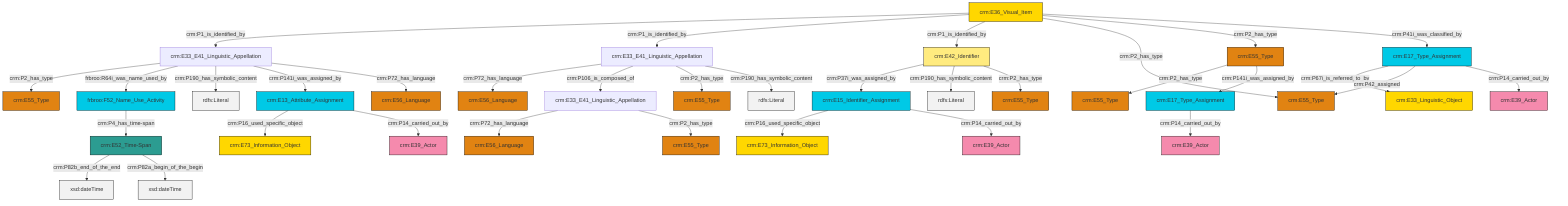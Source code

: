 graph TD
classDef Literal fill:#f2f2f2,stroke:#000000;
classDef CRM_Entity fill:#FFFFFF,stroke:#000000;
classDef Temporal_Entity fill:#00C9E6, stroke:#000000;
classDef Type fill:#E18312, stroke:#000000;
classDef Time-Span fill:#2C9C91, stroke:#000000;
classDef Appellation fill:#FFEB7F, stroke:#000000;
classDef Place fill:#008836, stroke:#000000;
classDef Persistent_Item fill:#B266B2, stroke:#000000;
classDef Conceptual_Object fill:#FFD700, stroke:#000000;
classDef Physical_Thing fill:#D2B48C, stroke:#000000;
classDef Actor fill:#f58aad, stroke:#000000;
classDef PC_Classes fill:#4ce600, stroke:#000000;
classDef Multi fill:#cccccc,stroke:#000000;

0["crm:E36_Visual_Item"]:::Conceptual_Object -->|crm:P1_is_identified_by| 1["crm:E33_E41_Linguistic_Appellation"]:::Default
4["crm:E42_Identifier"]:::Appellation -->|crm:P37i_was_assigned_by| 5["crm:E15_Identifier_Assignment"]:::Temporal_Entity
0["crm:E36_Visual_Item"]:::Conceptual_Object -->|crm:P1_is_identified_by| 6["crm:E33_E41_Linguistic_Appellation"]:::Default
6["crm:E33_E41_Linguistic_Appellation"]:::Default -->|crm:P72_has_language| 9["crm:E56_Language"]:::Type
7["crm:E13_Attribute_Assignment"]:::Temporal_Entity -->|crm:P16_used_specific_object| 14["crm:E73_Information_Object"]:::Conceptual_Object
15["crm:E17_Type_Assignment"]:::Temporal_Entity -->|crm:P67i_is_referred_to_by| 16["crm:E33_Linguistic_Object"]:::Conceptual_Object
17["crm:E55_Type"]:::Type -->|crm:P2_has_type| 18["crm:E55_Type"]:::Type
19["crm:E33_E41_Linguistic_Appellation"]:::Default -->|crm:P72_has_language| 20["crm:E56_Language"]:::Type
1["crm:E33_E41_Linguistic_Appellation"]:::Default -->|crm:P2_has_type| 21["crm:E55_Type"]:::Type
22["crm:E52_Time-Span"]:::Time-Span -->|crm:P82b_end_of_the_end| 23[xsd:dateTime]:::Literal
4["crm:E42_Identifier"]:::Appellation -->|crm:P190_has_symbolic_content| 31[rdfs:Literal]:::Literal
33["crm:E17_Type_Assignment"]:::Temporal_Entity -->|crm:P14_carried_out_by| 12["crm:E39_Actor"]:::Actor
1["crm:E33_E41_Linguistic_Appellation"]:::Default -->|frbroo:R64i_was_name_used_by| 2["frbroo:F52_Name_Use_Activity"]:::Temporal_Entity
0["crm:E36_Visual_Item"]:::Conceptual_Object -->|crm:P1_is_identified_by| 4["crm:E42_Identifier"]:::Appellation
0["crm:E36_Visual_Item"]:::Conceptual_Object -->|crm:P2_has_type| 35["crm:E55_Type"]:::Type
4["crm:E42_Identifier"]:::Appellation -->|crm:P2_has_type| 26["crm:E55_Type"]:::Type
1["crm:E33_E41_Linguistic_Appellation"]:::Default -->|crm:P190_has_symbolic_content| 36[rdfs:Literal]:::Literal
6["crm:E33_E41_Linguistic_Appellation"]:::Default -->|crm:P106_is_composed_of| 19["crm:E33_E41_Linguistic_Appellation"]:::Default
5["crm:E15_Identifier_Assignment"]:::Temporal_Entity -->|crm:P16_used_specific_object| 38["crm:E73_Information_Object"]:::Conceptual_Object
15["crm:E17_Type_Assignment"]:::Temporal_Entity -->|crm:P42_assigned| 35["crm:E55_Type"]:::Type
1["crm:E33_E41_Linguistic_Appellation"]:::Default -->|crm:P141i_was_assigned_by| 7["crm:E13_Attribute_Assignment"]:::Temporal_Entity
22["crm:E52_Time-Span"]:::Time-Span -->|crm:P82a_begin_of_the_begin| 44[xsd:dateTime]:::Literal
15["crm:E17_Type_Assignment"]:::Temporal_Entity -->|crm:P14_carried_out_by| 29["crm:E39_Actor"]:::Actor
0["crm:E36_Visual_Item"]:::Conceptual_Object -->|crm:P2_has_type| 17["crm:E55_Type"]:::Type
5["crm:E15_Identifier_Assignment"]:::Temporal_Entity -->|crm:P14_carried_out_by| 47["crm:E39_Actor"]:::Actor
2["frbroo:F52_Name_Use_Activity"]:::Temporal_Entity -->|crm:P4_has_time-span| 22["crm:E52_Time-Span"]:::Time-Span
19["crm:E33_E41_Linguistic_Appellation"]:::Default -->|crm:P2_has_type| 24["crm:E55_Type"]:::Type
6["crm:E33_E41_Linguistic_Appellation"]:::Default -->|crm:P2_has_type| 53["crm:E55_Type"]:::Type
17["crm:E55_Type"]:::Type -->|crm:P141i_was_assigned_by| 33["crm:E17_Type_Assignment"]:::Temporal_Entity
7["crm:E13_Attribute_Assignment"]:::Temporal_Entity -->|crm:P14_carried_out_by| 39["crm:E39_Actor"]:::Actor
1["crm:E33_E41_Linguistic_Appellation"]:::Default -->|crm:P72_has_language| 10["crm:E56_Language"]:::Type
0["crm:E36_Visual_Item"]:::Conceptual_Object -->|crm:P41i_was_classified_by| 15["crm:E17_Type_Assignment"]:::Temporal_Entity
6["crm:E33_E41_Linguistic_Appellation"]:::Default -->|crm:P190_has_symbolic_content| 60[rdfs:Literal]:::Literal